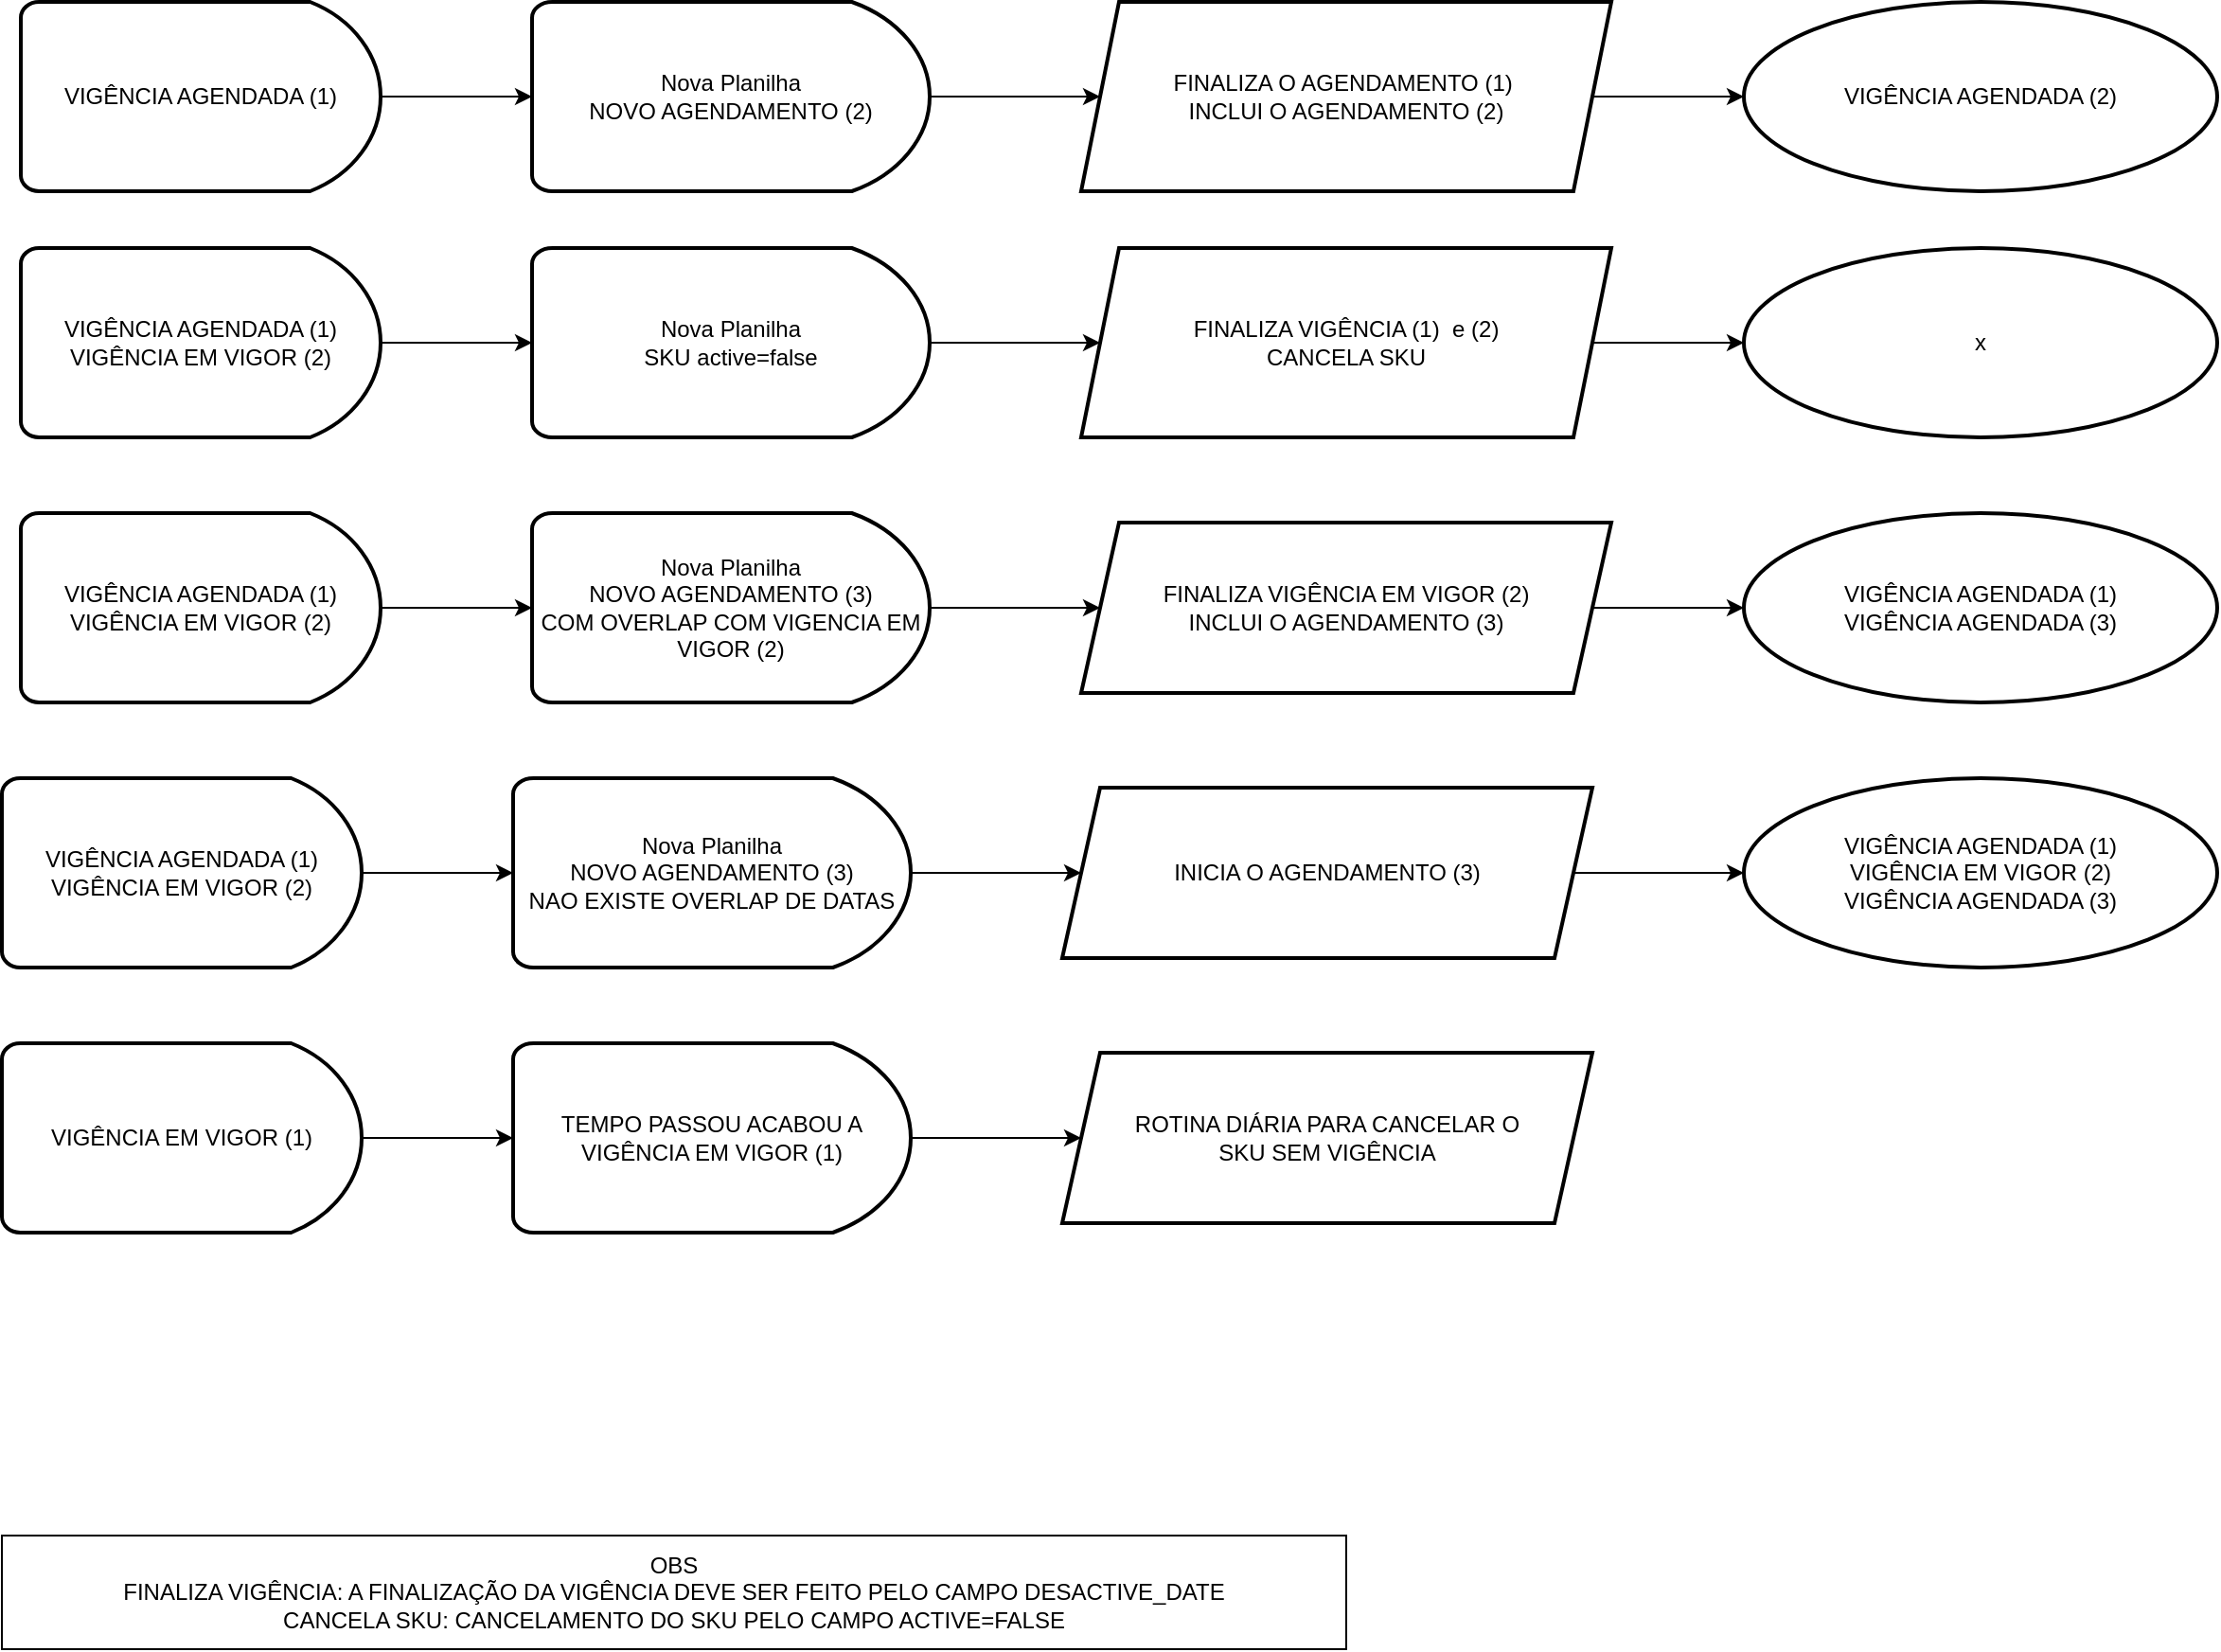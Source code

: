<mxfile version="24.6.4" type="github">
  <diagram name="Página-1" id="5IM4jTXnU0rdfgFOPCTm">
    <mxGraphModel dx="1674" dy="774" grid="1" gridSize="10" guides="1" tooltips="1" connect="1" arrows="1" fold="1" page="1" pageScale="1" pageWidth="827" pageHeight="1169" math="0" shadow="0">
      <root>
        <mxCell id="0" />
        <mxCell id="1" parent="0" />
        <mxCell id="YRVmmR6wgMEOWOelV76Z-4" value="" style="edgeStyle=orthogonalEdgeStyle;rounded=0;orthogonalLoop=1;jettySize=auto;html=1;" edge="1" parent="1" source="YRVmmR6wgMEOWOelV76Z-1" target="YRVmmR6wgMEOWOelV76Z-3">
          <mxGeometry relative="1" as="geometry" />
        </mxCell>
        <mxCell id="YRVmmR6wgMEOWOelV76Z-1" value="&lt;div&gt;VIGÊNCIA AGENDADA (1)&lt;br&gt;&lt;/div&gt;" style="strokeWidth=2;html=1;shape=mxgraph.flowchart.delay;whiteSpace=wrap;" vertex="1" parent="1">
          <mxGeometry x="120" y="60" width="190" height="100" as="geometry" />
        </mxCell>
        <mxCell id="YRVmmR6wgMEOWOelV76Z-6" value="" style="edgeStyle=orthogonalEdgeStyle;rounded=0;orthogonalLoop=1;jettySize=auto;html=1;" edge="1" parent="1" source="YRVmmR6wgMEOWOelV76Z-3" target="YRVmmR6wgMEOWOelV76Z-5">
          <mxGeometry relative="1" as="geometry" />
        </mxCell>
        <mxCell id="YRVmmR6wgMEOWOelV76Z-3" value="Nova Planilha&lt;br&gt;NOVO AGENDAMENTO (2)" style="strokeWidth=2;html=1;shape=mxgraph.flowchart.delay;whiteSpace=wrap;" vertex="1" parent="1">
          <mxGeometry x="390" y="60" width="210" height="100" as="geometry" />
        </mxCell>
        <mxCell id="YRVmmR6wgMEOWOelV76Z-29" value="" style="edgeStyle=orthogonalEdgeStyle;rounded=0;orthogonalLoop=1;jettySize=auto;html=1;" edge="1" parent="1" source="YRVmmR6wgMEOWOelV76Z-5" target="YRVmmR6wgMEOWOelV76Z-28">
          <mxGeometry relative="1" as="geometry" />
        </mxCell>
        <mxCell id="YRVmmR6wgMEOWOelV76Z-5" value="&lt;div&gt;FINALIZA O AGENDAMENTO (1)&amp;nbsp;&lt;/div&gt;&lt;div&gt;INCLUI O AGENDAMENTO (2) &lt;/div&gt;" style="shape=parallelogram;perimeter=parallelogramPerimeter;whiteSpace=wrap;html=1;fixedSize=1;strokeWidth=2;" vertex="1" parent="1">
          <mxGeometry x="680" y="60" width="280" height="100" as="geometry" />
        </mxCell>
        <mxCell id="YRVmmR6wgMEOWOelV76Z-7" value="" style="edgeStyle=orthogonalEdgeStyle;rounded=0;orthogonalLoop=1;jettySize=auto;html=1;" edge="1" parent="1" source="YRVmmR6wgMEOWOelV76Z-8" target="YRVmmR6wgMEOWOelV76Z-10">
          <mxGeometry relative="1" as="geometry" />
        </mxCell>
        <mxCell id="YRVmmR6wgMEOWOelV76Z-8" value="&lt;div&gt;VIGÊNCIA AGENDADA (1)&lt;br&gt;VIGÊNCIA EM VIGOR (2)&lt;br&gt;&lt;/div&gt;" style="strokeWidth=2;html=1;shape=mxgraph.flowchart.delay;whiteSpace=wrap;" vertex="1" parent="1">
          <mxGeometry x="120" y="190" width="190" height="100" as="geometry" />
        </mxCell>
        <mxCell id="YRVmmR6wgMEOWOelV76Z-9" value="" style="edgeStyle=orthogonalEdgeStyle;rounded=0;orthogonalLoop=1;jettySize=auto;html=1;" edge="1" parent="1" source="YRVmmR6wgMEOWOelV76Z-10" target="YRVmmR6wgMEOWOelV76Z-11">
          <mxGeometry relative="1" as="geometry" />
        </mxCell>
        <mxCell id="YRVmmR6wgMEOWOelV76Z-10" value="Nova Planilha&lt;br&gt;SKU active=false" style="strokeWidth=2;html=1;shape=mxgraph.flowchart.delay;whiteSpace=wrap;" vertex="1" parent="1">
          <mxGeometry x="390" y="190" width="210" height="100" as="geometry" />
        </mxCell>
        <mxCell id="YRVmmR6wgMEOWOelV76Z-31" value="" style="edgeStyle=orthogonalEdgeStyle;rounded=0;orthogonalLoop=1;jettySize=auto;html=1;" edge="1" parent="1" source="YRVmmR6wgMEOWOelV76Z-11" target="YRVmmR6wgMEOWOelV76Z-30">
          <mxGeometry relative="1" as="geometry" />
        </mxCell>
        <mxCell id="YRVmmR6wgMEOWOelV76Z-11" value="FINALIZA VIGÊNCIA (1)&amp;nbsp; e (2) &lt;br&gt;CANCELA SKU" style="shape=parallelogram;perimeter=parallelogramPerimeter;whiteSpace=wrap;html=1;fixedSize=1;strokeWidth=2;" vertex="1" parent="1">
          <mxGeometry x="680" y="190" width="280" height="100" as="geometry" />
        </mxCell>
        <mxCell id="YRVmmR6wgMEOWOelV76Z-12" value="" style="edgeStyle=orthogonalEdgeStyle;rounded=0;orthogonalLoop=1;jettySize=auto;html=1;" edge="1" parent="1" source="YRVmmR6wgMEOWOelV76Z-13" target="YRVmmR6wgMEOWOelV76Z-15">
          <mxGeometry relative="1" as="geometry" />
        </mxCell>
        <mxCell id="YRVmmR6wgMEOWOelV76Z-13" value="&lt;div&gt;VIGÊNCIA AGENDADA (1)&lt;br&gt;VIGÊNCIA EM VIGOR (2)&lt;br&gt;&lt;/div&gt;" style="strokeWidth=2;html=1;shape=mxgraph.flowchart.delay;whiteSpace=wrap;" vertex="1" parent="1">
          <mxGeometry x="120" y="330" width="190" height="100" as="geometry" />
        </mxCell>
        <mxCell id="YRVmmR6wgMEOWOelV76Z-14" value="" style="edgeStyle=orthogonalEdgeStyle;rounded=0;orthogonalLoop=1;jettySize=auto;html=1;" edge="1" parent="1" source="YRVmmR6wgMEOWOelV76Z-15" target="YRVmmR6wgMEOWOelV76Z-16">
          <mxGeometry relative="1" as="geometry" />
        </mxCell>
        <mxCell id="YRVmmR6wgMEOWOelV76Z-15" value="Nova Planilha&lt;br&gt;NOVO AGENDAMENTO (3)&lt;br&gt;COM OVERLAP COM VIGENCIA EM VIGOR (2)" style="strokeWidth=2;html=1;shape=mxgraph.flowchart.delay;whiteSpace=wrap;" vertex="1" parent="1">
          <mxGeometry x="390" y="330" width="210" height="100" as="geometry" />
        </mxCell>
        <mxCell id="YRVmmR6wgMEOWOelV76Z-33" value="" style="edgeStyle=orthogonalEdgeStyle;rounded=0;orthogonalLoop=1;jettySize=auto;html=1;" edge="1" parent="1" source="YRVmmR6wgMEOWOelV76Z-16" target="YRVmmR6wgMEOWOelV76Z-32">
          <mxGeometry relative="1" as="geometry" />
        </mxCell>
        <mxCell id="YRVmmR6wgMEOWOelV76Z-16" value="FINALIZA VIGÊNCIA EM VIGOR (2)&lt;br&gt;&lt;div&gt;INCLUI O AGENDAMENTO (3) &lt;/div&gt;" style="shape=parallelogram;perimeter=parallelogramPerimeter;whiteSpace=wrap;html=1;fixedSize=1;strokeWidth=2;" vertex="1" parent="1">
          <mxGeometry x="680" y="335" width="280" height="90" as="geometry" />
        </mxCell>
        <mxCell id="YRVmmR6wgMEOWOelV76Z-17" value="OBS&lt;br&gt;&lt;div&gt;FINALIZA VIGÊNCIA: A FINALIZAÇÃO DA VIGÊNCIA DEVE SER FEITO PELO CAMPO DESACTIVE_DATE&lt;/div&gt;&lt;div&gt;CANCELA SKU: CANCELAMENTO DO SKU PELO CAMPO ACTIVE=FALSE&lt;br&gt;&lt;/div&gt;" style="rounded=0;whiteSpace=wrap;html=1;" vertex="1" parent="1">
          <mxGeometry x="110" y="870" width="710" height="60" as="geometry" />
        </mxCell>
        <mxCell id="YRVmmR6wgMEOWOelV76Z-18" value="" style="edgeStyle=orthogonalEdgeStyle;rounded=0;orthogonalLoop=1;jettySize=auto;html=1;" edge="1" parent="1" source="YRVmmR6wgMEOWOelV76Z-19" target="YRVmmR6wgMEOWOelV76Z-21">
          <mxGeometry relative="1" as="geometry" />
        </mxCell>
        <mxCell id="YRVmmR6wgMEOWOelV76Z-19" value="&lt;div&gt;VIGÊNCIA AGENDADA (1)&lt;br&gt;VIGÊNCIA EM VIGOR (2)&lt;br&gt;&lt;/div&gt;" style="strokeWidth=2;html=1;shape=mxgraph.flowchart.delay;whiteSpace=wrap;" vertex="1" parent="1">
          <mxGeometry x="110" y="470" width="190" height="100" as="geometry" />
        </mxCell>
        <mxCell id="YRVmmR6wgMEOWOelV76Z-20" value="" style="edgeStyle=orthogonalEdgeStyle;rounded=0;orthogonalLoop=1;jettySize=auto;html=1;" edge="1" parent="1" source="YRVmmR6wgMEOWOelV76Z-21" target="YRVmmR6wgMEOWOelV76Z-22">
          <mxGeometry relative="1" as="geometry" />
        </mxCell>
        <mxCell id="YRVmmR6wgMEOWOelV76Z-21" value="Nova Planilha&lt;br&gt;NOVO AGENDAMENTO (3)&lt;br&gt;NAO EXISTE OVERLAP DE DATAS" style="strokeWidth=2;html=1;shape=mxgraph.flowchart.delay;whiteSpace=wrap;" vertex="1" parent="1">
          <mxGeometry x="380" y="470" width="210" height="100" as="geometry" />
        </mxCell>
        <mxCell id="YRVmmR6wgMEOWOelV76Z-35" value="" style="edgeStyle=orthogonalEdgeStyle;rounded=0;orthogonalLoop=1;jettySize=auto;html=1;" edge="1" parent="1" source="YRVmmR6wgMEOWOelV76Z-22" target="YRVmmR6wgMEOWOelV76Z-34">
          <mxGeometry relative="1" as="geometry" />
        </mxCell>
        <mxCell id="YRVmmR6wgMEOWOelV76Z-22" value="&lt;div&gt;INICIA O AGENDAMENTO (3) &lt;/div&gt;" style="shape=parallelogram;perimeter=parallelogramPerimeter;whiteSpace=wrap;html=1;fixedSize=1;strokeWidth=2;" vertex="1" parent="1">
          <mxGeometry x="670" y="475" width="280" height="90" as="geometry" />
        </mxCell>
        <mxCell id="YRVmmR6wgMEOWOelV76Z-23" value="" style="edgeStyle=orthogonalEdgeStyle;rounded=0;orthogonalLoop=1;jettySize=auto;html=1;" edge="1" parent="1" source="YRVmmR6wgMEOWOelV76Z-24" target="YRVmmR6wgMEOWOelV76Z-26">
          <mxGeometry relative="1" as="geometry" />
        </mxCell>
        <mxCell id="YRVmmR6wgMEOWOelV76Z-24" value="&lt;div&gt;VIGÊNCIA EM VIGOR (1)&lt;br&gt;&lt;/div&gt;" style="strokeWidth=2;html=1;shape=mxgraph.flowchart.delay;whiteSpace=wrap;" vertex="1" parent="1">
          <mxGeometry x="110" y="610" width="190" height="100" as="geometry" />
        </mxCell>
        <mxCell id="YRVmmR6wgMEOWOelV76Z-25" value="" style="edgeStyle=orthogonalEdgeStyle;rounded=0;orthogonalLoop=1;jettySize=auto;html=1;" edge="1" parent="1" source="YRVmmR6wgMEOWOelV76Z-26" target="YRVmmR6wgMEOWOelV76Z-27">
          <mxGeometry relative="1" as="geometry" />
        </mxCell>
        <mxCell id="YRVmmR6wgMEOWOelV76Z-26" value="TEMPO PASSOU ACABOU A VIGÊNCIA EM VIGOR (1)" style="strokeWidth=2;html=1;shape=mxgraph.flowchart.delay;whiteSpace=wrap;" vertex="1" parent="1">
          <mxGeometry x="380" y="610" width="210" height="100" as="geometry" />
        </mxCell>
        <mxCell id="YRVmmR6wgMEOWOelV76Z-27" value="&lt;div&gt;ROTINA DIÁRIA PARA CANCELAR O &lt;br&gt;SKU SEM VIGÊNCIA&lt;br&gt;&lt;/div&gt;" style="shape=parallelogram;perimeter=parallelogramPerimeter;whiteSpace=wrap;html=1;fixedSize=1;strokeWidth=2;" vertex="1" parent="1">
          <mxGeometry x="670" y="615" width="280" height="90" as="geometry" />
        </mxCell>
        <mxCell id="YRVmmR6wgMEOWOelV76Z-28" value="VIGÊNCIA AGENDADA (2)" style="ellipse;whiteSpace=wrap;html=1;strokeWidth=2;" vertex="1" parent="1">
          <mxGeometry x="1030" y="60" width="250" height="100" as="geometry" />
        </mxCell>
        <mxCell id="YRVmmR6wgMEOWOelV76Z-30" value="x" style="ellipse;whiteSpace=wrap;html=1;strokeWidth=2;" vertex="1" parent="1">
          <mxGeometry x="1030" y="190" width="250" height="100" as="geometry" />
        </mxCell>
        <mxCell id="YRVmmR6wgMEOWOelV76Z-32" value="VIGÊNCIA AGENDADA (1)&lt;br&gt;VIGÊNCIA AGENDADA (3)" style="ellipse;whiteSpace=wrap;html=1;strokeWidth=2;" vertex="1" parent="1">
          <mxGeometry x="1030" y="330" width="250" height="100" as="geometry" />
        </mxCell>
        <mxCell id="YRVmmR6wgMEOWOelV76Z-34" value="&lt;div&gt;VIGÊNCIA AGENDADA (1)&lt;br&gt;VIGÊNCIA EM VIGOR (2)&lt;br&gt;VIGÊNCIA AGENDADA (3)&lt;/div&gt;" style="ellipse;whiteSpace=wrap;html=1;strokeWidth=2;" vertex="1" parent="1">
          <mxGeometry x="1030" y="470" width="250" height="100" as="geometry" />
        </mxCell>
      </root>
    </mxGraphModel>
  </diagram>
</mxfile>
